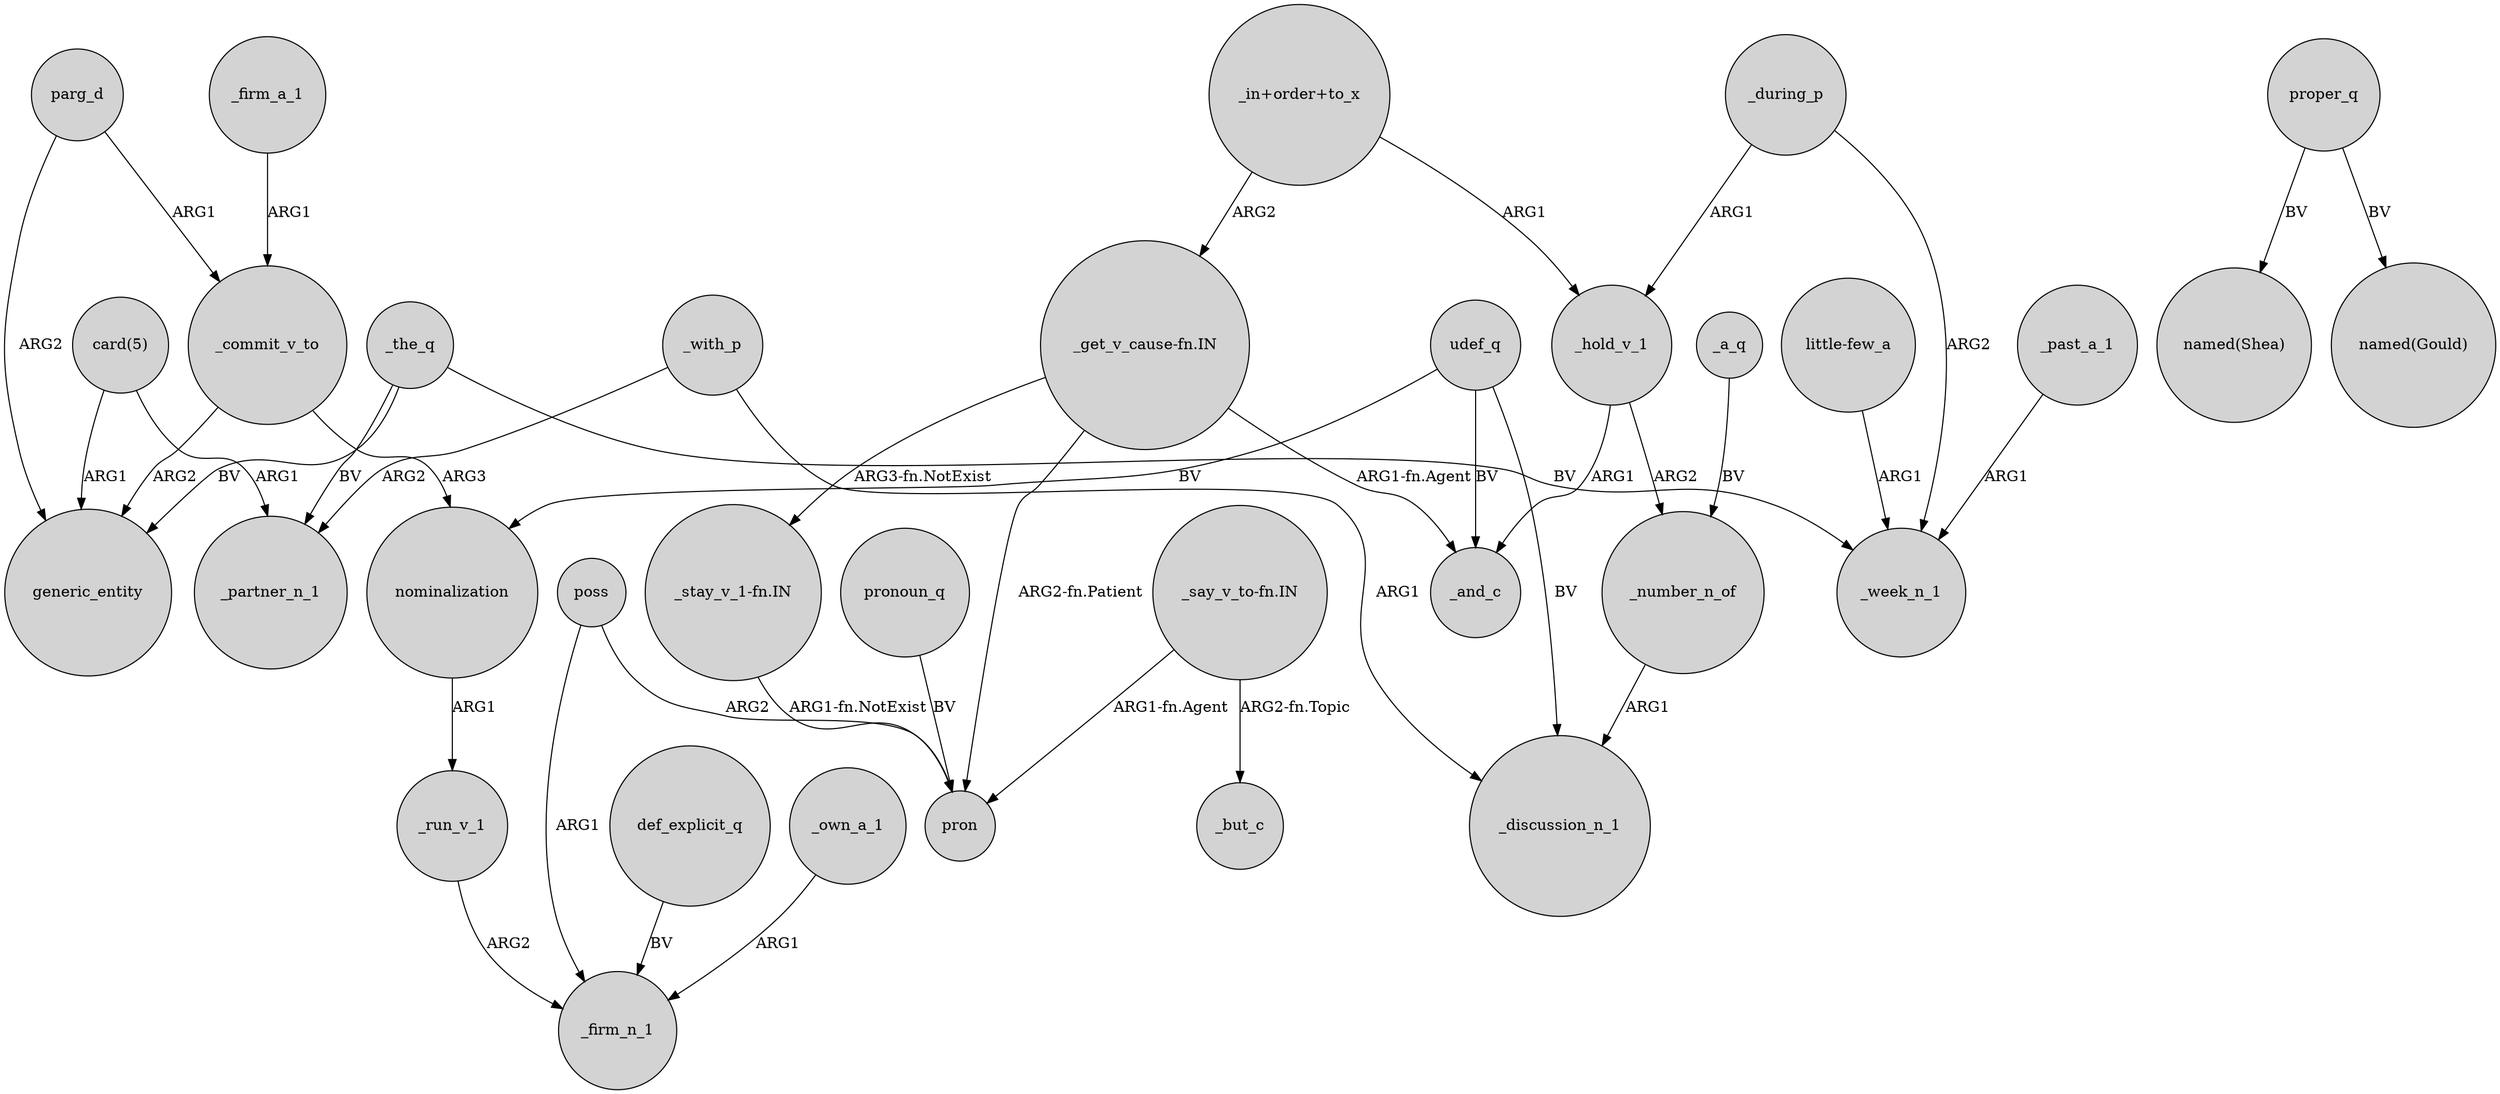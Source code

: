 digraph {
	node [shape=circle style=filled]
	_the_q -> generic_entity [label=BV]
	_hold_v_1 -> _number_n_of [label=ARG2]
	_with_p -> _discussion_n_1 [label=ARG1]
	_a_q -> _number_n_of [label=BV]
	_past_a_1 -> _week_n_1 [label=ARG1]
	"_stay_v_1-fn.IN" -> pron [label="ARG1-fn.NotExist"]
	poss -> pron [label=ARG2]
	udef_q -> _discussion_n_1 [label=BV]
	"_get_v_cause-fn.IN" -> pron [label="ARG2-fn.Patient"]
	parg_d -> generic_entity [label=ARG2]
	"little-few_a" -> _week_n_1 [label=ARG1]
	_run_v_1 -> _firm_n_1 [label=ARG2]
	_commit_v_to -> nominalization [label=ARG3]
	"_in+order+to_x" -> _hold_v_1 [label=ARG1]
	_commit_v_to -> generic_entity [label=ARG2]
	"_say_v_to-fn.IN" -> _but_c [label="ARG2-fn.Topic"]
	pronoun_q -> pron [label=BV]
	proper_q -> "named(Shea)" [label=BV]
	_number_n_of -> _discussion_n_1 [label=ARG1]
	"_get_v_cause-fn.IN" -> _and_c [label="ARG1-fn.Agent"]
	nominalization -> _run_v_1 [label=ARG1]
	"card(5)" -> generic_entity [label=ARG1]
	_the_q -> _partner_n_1 [label=BV]
	_during_p -> _hold_v_1 [label=ARG1]
	_the_q -> _week_n_1 [label=BV]
	def_explicit_q -> _firm_n_1 [label=BV]
	udef_q -> nominalization [label=BV]
	poss -> _firm_n_1 [label=ARG1]
	_with_p -> _partner_n_1 [label=ARG2]
	"card(5)" -> _partner_n_1 [label=ARG1]
	proper_q -> "named(Gould)" [label=BV]
	"_say_v_to-fn.IN" -> pron [label="ARG1-fn.Agent"]
	"_in+order+to_x" -> "_get_v_cause-fn.IN" [label=ARG2]
	"_get_v_cause-fn.IN" -> "_stay_v_1-fn.IN" [label="ARG3-fn.NotExist"]
	_hold_v_1 -> _and_c [label=ARG1]
	_own_a_1 -> _firm_n_1 [label=ARG1]
	parg_d -> _commit_v_to [label=ARG1]
	_firm_a_1 -> _commit_v_to [label=ARG1]
	udef_q -> _and_c [label=BV]
	_during_p -> _week_n_1 [label=ARG2]
}
